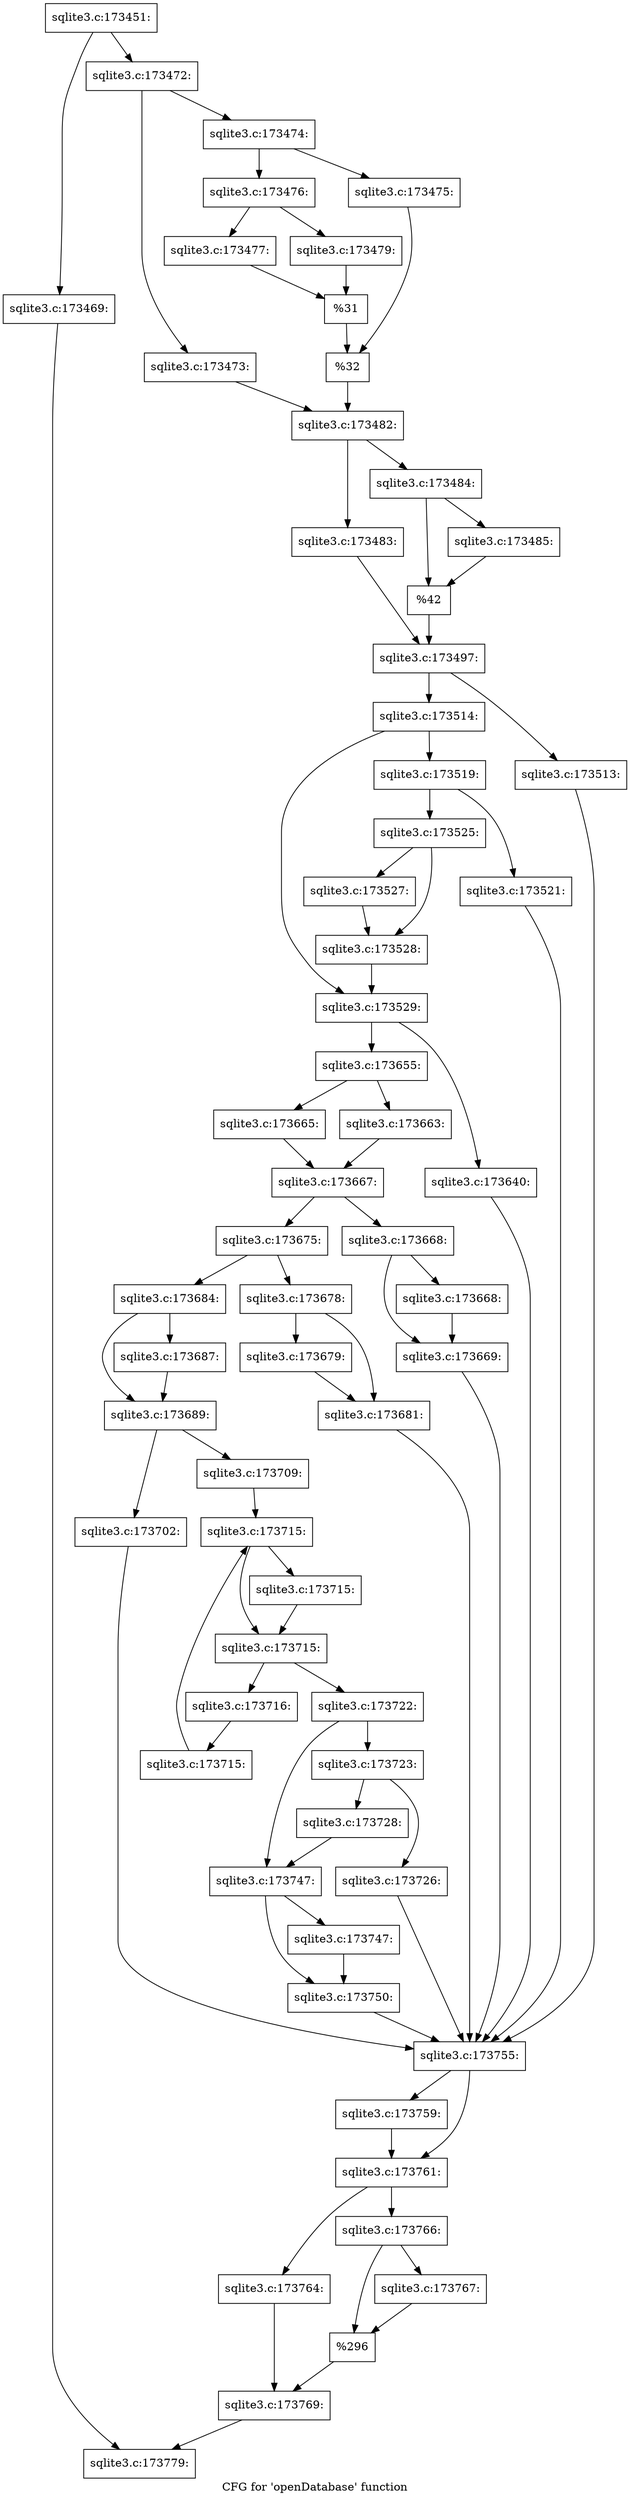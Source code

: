 digraph "CFG for 'openDatabase' function" {
	label="CFG for 'openDatabase' function";

	Node0x55c0faa15340 [shape=record,label="{sqlite3.c:173451:}"];
	Node0x55c0faa15340 -> Node0x55c0faa19890;
	Node0x55c0faa15340 -> Node0x55c0faa198e0;
	Node0x55c0faa19890 [shape=record,label="{sqlite3.c:173469:}"];
	Node0x55c0faa19890 -> Node0x55c0faa15390;
	Node0x55c0faa198e0 [shape=record,label="{sqlite3.c:173472:}"];
	Node0x55c0faa198e0 -> Node0x55c0faa19d80;
	Node0x55c0faa198e0 -> Node0x55c0faa19e20;
	Node0x55c0faa19d80 [shape=record,label="{sqlite3.c:173473:}"];
	Node0x55c0faa19d80 -> Node0x55c0faa19dd0;
	Node0x55c0faa19e20 [shape=record,label="{sqlite3.c:173474:}"];
	Node0x55c0faa19e20 -> Node0x55c0faa1a450;
	Node0x55c0faa19e20 -> Node0x55c0faa1a4f0;
	Node0x55c0faa1a450 [shape=record,label="{sqlite3.c:173475:}"];
	Node0x55c0faa1a450 -> Node0x55c0faa1a4a0;
	Node0x55c0faa1a4f0 [shape=record,label="{sqlite3.c:173476:}"];
	Node0x55c0faa1a4f0 -> Node0x55c0faa1ab10;
	Node0x55c0faa1a4f0 -> Node0x55c0faa1abb0;
	Node0x55c0faa1ab10 [shape=record,label="{sqlite3.c:173477:}"];
	Node0x55c0faa1ab10 -> Node0x55c0faa1ab60;
	Node0x55c0faa1abb0 [shape=record,label="{sqlite3.c:173479:}"];
	Node0x55c0faa1abb0 -> Node0x55c0faa1ab60;
	Node0x55c0faa1ab60 [shape=record,label="{%31}"];
	Node0x55c0faa1ab60 -> Node0x55c0faa1a4a0;
	Node0x55c0faa1a4a0 [shape=record,label="{%32}"];
	Node0x55c0faa1a4a0 -> Node0x55c0faa19dd0;
	Node0x55c0faa19dd0 [shape=record,label="{sqlite3.c:173482:}"];
	Node0x55c0faa19dd0 -> Node0x55c0faa1b6b0;
	Node0x55c0faa19dd0 -> Node0x55c0faa1b750;
	Node0x55c0faa1b6b0 [shape=record,label="{sqlite3.c:173483:}"];
	Node0x55c0faa1b6b0 -> Node0x55c0faa1b700;
	Node0x55c0faa1b750 [shape=record,label="{sqlite3.c:173484:}"];
	Node0x55c0faa1b750 -> Node0x55c0faa1bea0;
	Node0x55c0faa1b750 -> Node0x55c0faa1bef0;
	Node0x55c0faa1bea0 [shape=record,label="{sqlite3.c:173485:}"];
	Node0x55c0faa1bea0 -> Node0x55c0faa1bef0;
	Node0x55c0faa1bef0 [shape=record,label="{%42}"];
	Node0x55c0faa1bef0 -> Node0x55c0faa1b700;
	Node0x55c0faa1b700 [shape=record,label="{sqlite3.c:173497:}"];
	Node0x55c0faa1b700 -> Node0x55c0faa1d130;
	Node0x55c0faa1b700 -> Node0x55c0faa1d180;
	Node0x55c0faa1d130 [shape=record,label="{sqlite3.c:173513:}"];
	Node0x55c0faa1d130 -> Node0x55c0faa1dcc0;
	Node0x55c0faa1d180 [shape=record,label="{sqlite3.c:173514:}"];
	Node0x55c0faa1d180 -> Node0x55c0faa1dde0;
	Node0x55c0faa1d180 -> Node0x55c0faa1de30;
	Node0x55c0faa1dde0 [shape=record,label="{sqlite3.c:173519:}"];
	Node0x55c0faa1dde0 -> Node0x55c0faa1e4c0;
	Node0x55c0faa1dde0 -> Node0x55c0faa1e510;
	Node0x55c0faa1e4c0 [shape=record,label="{sqlite3.c:173521:}"];
	Node0x55c0faa1e4c0 -> Node0x55c0faa1dcc0;
	Node0x55c0faa1e510 [shape=record,label="{sqlite3.c:173525:}"];
	Node0x55c0faa1e510 -> Node0x55c0faa1ee40;
	Node0x55c0faa1e510 -> Node0x55c0faa1ee90;
	Node0x55c0faa1ee40 [shape=record,label="{sqlite3.c:173527:}"];
	Node0x55c0faa1ee40 -> Node0x55c0faa1ee90;
	Node0x55c0faa1ee90 [shape=record,label="{sqlite3.c:173528:}"];
	Node0x55c0faa1ee90 -> Node0x55c0faa1de30;
	Node0x55c0faa1de30 [shape=record,label="{sqlite3.c:173529:}"];
	Node0x55c0faa1de30 -> Node0x55c0f5b50bf0;
	Node0x55c0faa1de30 -> Node0x55c0f69d5580;
	Node0x55c0f5b50bf0 [shape=record,label="{sqlite3.c:173640:}"];
	Node0x55c0f5b50bf0 -> Node0x55c0faa1dcc0;
	Node0x55c0f69d5580 [shape=record,label="{sqlite3.c:173655:}"];
	Node0x55c0f69d5580 -> Node0x55c0faa232b0;
	Node0x55c0f69d5580 -> Node0x55c0faa250d0;
	Node0x55c0faa232b0 [shape=record,label="{sqlite3.c:173663:}"];
	Node0x55c0faa232b0 -> Node0x55c0faa25080;
	Node0x55c0faa250d0 [shape=record,label="{sqlite3.c:173665:}"];
	Node0x55c0faa250d0 -> Node0x55c0faa25080;
	Node0x55c0faa25080 [shape=record,label="{sqlite3.c:173667:}"];
	Node0x55c0faa25080 -> Node0x55c0faa25ce0;
	Node0x55c0faa25080 -> Node0x55c0faa26030;
	Node0x55c0faa25ce0 [shape=record,label="{sqlite3.c:173668:}"];
	Node0x55c0faa25ce0 -> Node0x55c0faa26360;
	Node0x55c0faa25ce0 -> Node0x55c0faa263b0;
	Node0x55c0faa26360 [shape=record,label="{sqlite3.c:173668:}"];
	Node0x55c0faa26360 -> Node0x55c0faa263b0;
	Node0x55c0faa263b0 [shape=record,label="{sqlite3.c:173669:}"];
	Node0x55c0faa263b0 -> Node0x55c0faa1dcc0;
	Node0x55c0faa26030 [shape=record,label="{sqlite3.c:173675:}"];
	Node0x55c0faa26030 -> Node0x55c0faa279c0;
	Node0x55c0faa26030 -> Node0x55c0faa27c80;
	Node0x55c0faa279c0 [shape=record,label="{sqlite3.c:173678:}"];
	Node0x55c0faa279c0 -> Node0x55c0faa28090;
	Node0x55c0faa279c0 -> Node0x55c0faa280e0;
	Node0x55c0faa28090 [shape=record,label="{sqlite3.c:173679:}"];
	Node0x55c0faa28090 -> Node0x55c0faa280e0;
	Node0x55c0faa280e0 [shape=record,label="{sqlite3.c:173681:}"];
	Node0x55c0faa280e0 -> Node0x55c0faa1dcc0;
	Node0x55c0faa27c80 [shape=record,label="{sqlite3.c:173684:}"];
	Node0x55c0faa27c80 -> Node0x55c0faa29920;
	Node0x55c0faa27c80 -> Node0x55c0faa298d0;
	Node0x55c0faa298d0 [shape=record,label="{sqlite3.c:173687:}"];
	Node0x55c0faa298d0 -> Node0x55c0faa29920;
	Node0x55c0faa29920 [shape=record,label="{sqlite3.c:173689:}"];
	Node0x55c0faa29920 -> Node0x55c0faa2c600;
	Node0x55c0faa29920 -> Node0x55c0faa2c650;
	Node0x55c0faa2c600 [shape=record,label="{sqlite3.c:173702:}"];
	Node0x55c0faa2c600 -> Node0x55c0faa1dcc0;
	Node0x55c0faa2c650 [shape=record,label="{sqlite3.c:173709:}"];
	Node0x55c0faa2c650 -> Node0x55c0faa2d870;
	Node0x55c0faa2d870 [shape=record,label="{sqlite3.c:173715:}"];
	Node0x55c0faa2d870 -> Node0x55c0faa2da80;
	Node0x55c0faa2d870 -> Node0x55c0faa2da30;
	Node0x55c0faa2da80 [shape=record,label="{sqlite3.c:173715:}"];
	Node0x55c0faa2da80 -> Node0x55c0faa2da30;
	Node0x55c0faa2da30 [shape=record,label="{sqlite3.c:173715:}"];
	Node0x55c0faa2da30 -> Node0x55c0faa2d9b0;
	Node0x55c0faa2da30 -> Node0x55c0f61ff040;
	Node0x55c0faa2d9b0 [shape=record,label="{sqlite3.c:173716:}"];
	Node0x55c0faa2d9b0 -> Node0x55c0faa2d920;
	Node0x55c0faa2d920 [shape=record,label="{sqlite3.c:173715:}"];
	Node0x55c0faa2d920 -> Node0x55c0faa2d870;
	Node0x55c0f61ff040 [shape=record,label="{sqlite3.c:173722:}"];
	Node0x55c0f61ff040 -> Node0x55c0f578b8a0;
	Node0x55c0f61ff040 -> Node0x55c0faa2e7c0;
	Node0x55c0f578b8a0 [shape=record,label="{sqlite3.c:173723:}"];
	Node0x55c0f578b8a0 -> Node0x55c0f63344e0;
	Node0x55c0f578b8a0 -> Node0x55c0faa2d420;
	Node0x55c0f63344e0 [shape=record,label="{sqlite3.c:173726:}"];
	Node0x55c0f63344e0 -> Node0x55c0faa1dcc0;
	Node0x55c0faa2d420 [shape=record,label="{sqlite3.c:173728:}"];
	Node0x55c0faa2d420 -> Node0x55c0faa2e7c0;
	Node0x55c0faa2e7c0 [shape=record,label="{sqlite3.c:173747:}"];
	Node0x55c0faa2e7c0 -> Node0x55c0faa2f120;
	Node0x55c0faa2e7c0 -> Node0x55c0faa2f970;
	Node0x55c0faa2f120 [shape=record,label="{sqlite3.c:173747:}"];
	Node0x55c0faa2f120 -> Node0x55c0faa2f970;
	Node0x55c0faa2f970 [shape=record,label="{sqlite3.c:173750:}"];
	Node0x55c0faa2f970 -> Node0x55c0faa1dcc0;
	Node0x55c0faa1dcc0 [shape=record,label="{sqlite3.c:173755:}"];
	Node0x55c0faa1dcc0 -> Node0x55c0faa30270;
	Node0x55c0faa1dcc0 -> Node0x55c0faa302c0;
	Node0x55c0faa30270 [shape=record,label="{sqlite3.c:173759:}"];
	Node0x55c0faa30270 -> Node0x55c0faa302c0;
	Node0x55c0faa302c0 [shape=record,label="{sqlite3.c:173761:}"];
	Node0x55c0faa302c0 -> Node0x55c0faa30c60;
	Node0x55c0faa302c0 -> Node0x55c0faa30d00;
	Node0x55c0faa30c60 [shape=record,label="{sqlite3.c:173764:}"];
	Node0x55c0faa30c60 -> Node0x55c0faa30cb0;
	Node0x55c0faa30d00 [shape=record,label="{sqlite3.c:173766:}"];
	Node0x55c0faa30d00 -> Node0x55c0faa31520;
	Node0x55c0faa30d00 -> Node0x55c0faa31570;
	Node0x55c0faa31520 [shape=record,label="{sqlite3.c:173767:}"];
	Node0x55c0faa31520 -> Node0x55c0faa31570;
	Node0x55c0faa31570 [shape=record,label="{%296}"];
	Node0x55c0faa31570 -> Node0x55c0faa30cb0;
	Node0x55c0faa30cb0 [shape=record,label="{sqlite3.c:173769:}"];
	Node0x55c0faa30cb0 -> Node0x55c0faa15390;
	Node0x55c0faa15390 [shape=record,label="{sqlite3.c:173779:}"];
}
